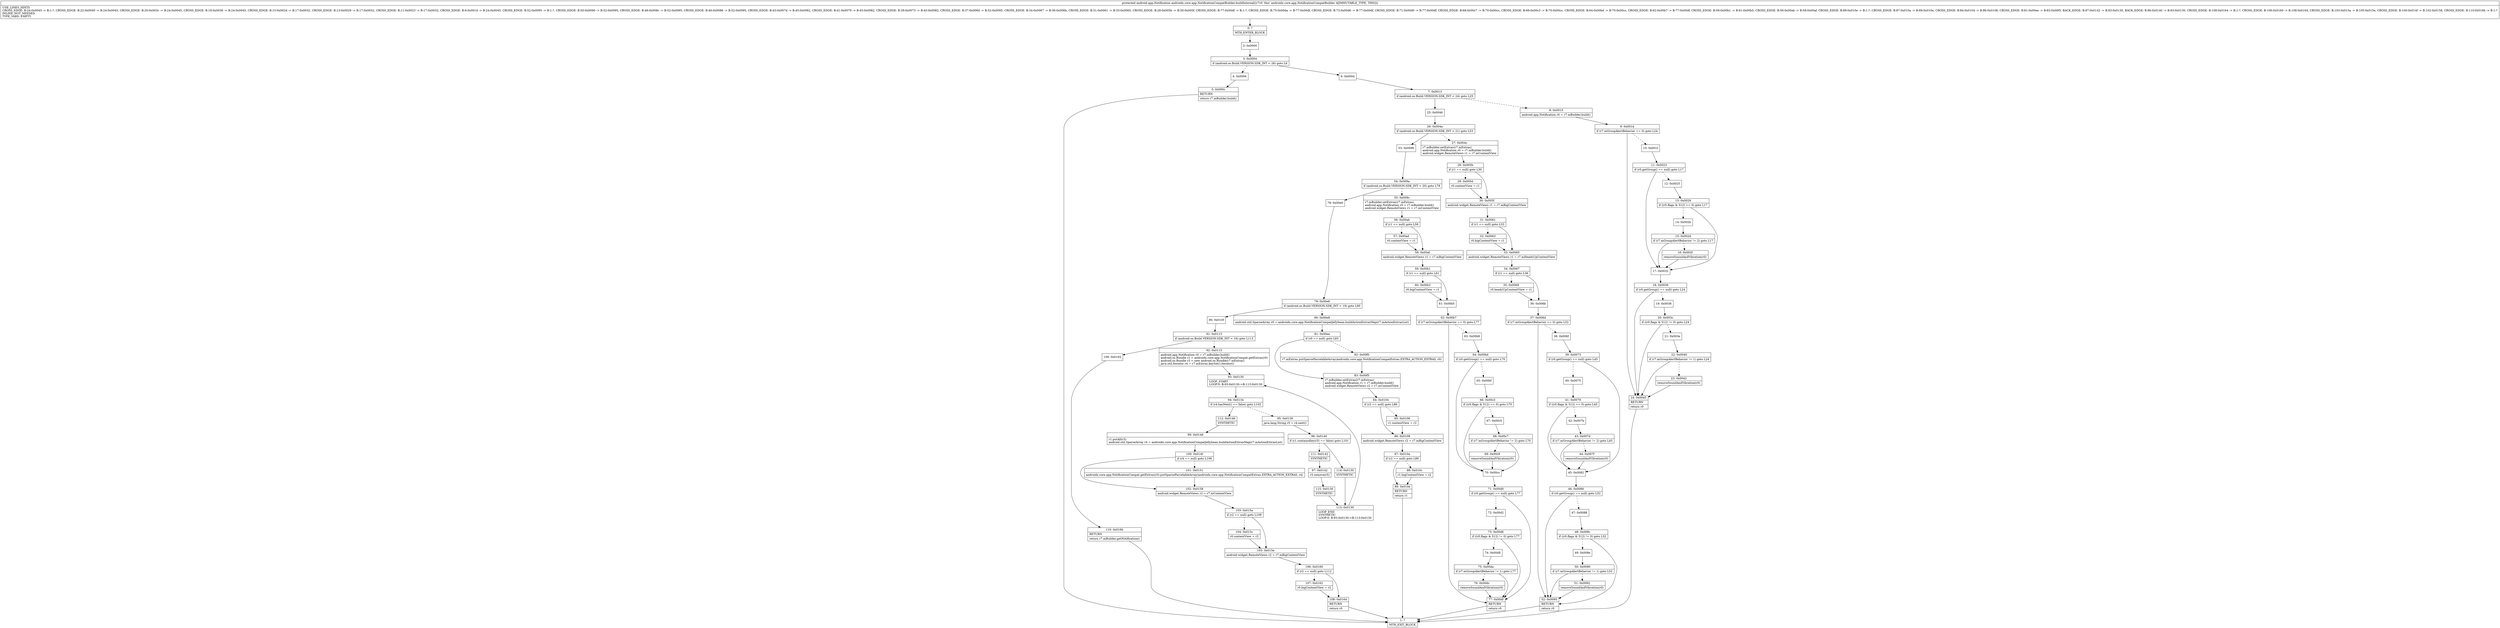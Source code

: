 digraph "CFG forandroidx.core.app.NotificationCompatBuilder.buildInternal()Landroid\/app\/Notification;" {
Node_0 [shape=record,label="{0\:\ ?|MTH_ENTER_BLOCK\l}"];
Node_2 [shape=record,label="{2\:\ 0x0000}"];
Node_3 [shape=record,label="{3\:\ 0x0004|if (android.os.Build.VERSION.SDK_INT \< 26) goto L6\l}"];
Node_4 [shape=record,label="{4\:\ 0x0006}"];
Node_5 [shape=record,label="{5\:\ 0x000c|RETURN\l|return r7.mBuilder.build()\l}"];
Node_1 [shape=record,label="{1\:\ ?|MTH_EXIT_BLOCK\l}"];
Node_6 [shape=record,label="{6\:\ 0x000d}"];
Node_7 [shape=record,label="{7\:\ 0x0013|if (android.os.Build.VERSION.SDK_INT \< 24) goto L25\l}"];
Node_8 [shape=record,label="{8\:\ 0x0015|android.app.Notification r0 = r7.mBuilder.build()\l}"];
Node_9 [shape=record,label="{9\:\ 0x001d|if (r7.mGroupAlertBehavior == 0) goto L24\l}"];
Node_10 [shape=record,label="{10\:\ 0x001f}"];
Node_11 [shape=record,label="{11\:\ 0x0023|if (r0.getGroup() == null) goto L17\l}"];
Node_12 [shape=record,label="{12\:\ 0x0025}"];
Node_13 [shape=record,label="{13\:\ 0x0029|if ((r0.flags & 512) == 0) goto L17\l}"];
Node_14 [shape=record,label="{14\:\ 0x002b}"];
Node_15 [shape=record,label="{15\:\ 0x002d|if (r7.mGroupAlertBehavior != 2) goto L17\l}"];
Node_16 [shape=record,label="{16\:\ 0x002f|removeSoundAndVibration(r0)\l}"];
Node_17 [shape=record,label="{17\:\ 0x0032}"];
Node_18 [shape=record,label="{18\:\ 0x0036|if (r0.getGroup() == null) goto L24\l}"];
Node_19 [shape=record,label="{19\:\ 0x0038}"];
Node_20 [shape=record,label="{20\:\ 0x003c|if ((r0.flags & 512) != 0) goto L24\l}"];
Node_21 [shape=record,label="{21\:\ 0x003e}"];
Node_22 [shape=record,label="{22\:\ 0x0040|if (r7.mGroupAlertBehavior != 1) goto L24\l}"];
Node_23 [shape=record,label="{23\:\ 0x0042|removeSoundAndVibration(r0)\l}"];
Node_24 [shape=record,label="{24\:\ 0x0045|RETURN\l|return r0\l}"];
Node_25 [shape=record,label="{25\:\ 0x0046}"];
Node_26 [shape=record,label="{26\:\ 0x004a|if (android.os.Build.VERSION.SDK_INT \< 21) goto L53\l}"];
Node_27 [shape=record,label="{27\:\ 0x004c|r7.mBuilder.setExtras(r7.mExtras)\landroid.app.Notification r0 = r7.mBuilder.build()\landroid.widget.RemoteViews r1 = r7.mContentView\l}"];
Node_28 [shape=record,label="{28\:\ 0x005b|if (r1 == null) goto L30\l}"];
Node_29 [shape=record,label="{29\:\ 0x005d|r0.contentView = r1\l}"];
Node_30 [shape=record,label="{30\:\ 0x005f|android.widget.RemoteViews r1 = r7.mBigContentView\l}"];
Node_31 [shape=record,label="{31\:\ 0x0061|if (r1 == null) goto L33\l}"];
Node_32 [shape=record,label="{32\:\ 0x0063|r0.bigContentView = r1\l}"];
Node_33 [shape=record,label="{33\:\ 0x0065|android.widget.RemoteViews r1 = r7.mHeadsUpContentView\l}"];
Node_34 [shape=record,label="{34\:\ 0x0067|if (r1 == null) goto L36\l}"];
Node_35 [shape=record,label="{35\:\ 0x0069|r0.headsUpContentView = r1\l}"];
Node_36 [shape=record,label="{36\:\ 0x006b}"];
Node_37 [shape=record,label="{37\:\ 0x006d|if (r7.mGroupAlertBehavior == 0) goto L52\l}"];
Node_38 [shape=record,label="{38\:\ 0x006f}"];
Node_39 [shape=record,label="{39\:\ 0x0073|if (r0.getGroup() == null) goto L45\l}"];
Node_40 [shape=record,label="{40\:\ 0x0075}"];
Node_41 [shape=record,label="{41\:\ 0x0079|if ((r0.flags & 512) == 0) goto L45\l}"];
Node_42 [shape=record,label="{42\:\ 0x007b}"];
Node_43 [shape=record,label="{43\:\ 0x007d|if (r7.mGroupAlertBehavior != 2) goto L45\l}"];
Node_44 [shape=record,label="{44\:\ 0x007f|removeSoundAndVibration(r0)\l}"];
Node_45 [shape=record,label="{45\:\ 0x0082}"];
Node_46 [shape=record,label="{46\:\ 0x0086|if (r0.getGroup() == null) goto L52\l}"];
Node_47 [shape=record,label="{47\:\ 0x0088}"];
Node_48 [shape=record,label="{48\:\ 0x008c|if ((r0.flags & 512) != 0) goto L52\l}"];
Node_49 [shape=record,label="{49\:\ 0x008e}"];
Node_50 [shape=record,label="{50\:\ 0x0090|if (r7.mGroupAlertBehavior != 1) goto L52\l}"];
Node_51 [shape=record,label="{51\:\ 0x0092|removeSoundAndVibration(r0)\l}"];
Node_52 [shape=record,label="{52\:\ 0x0095|RETURN\l|return r0\l}"];
Node_53 [shape=record,label="{53\:\ 0x0096}"];
Node_54 [shape=record,label="{54\:\ 0x009a|if (android.os.Build.VERSION.SDK_INT \< 20) goto L78\l}"];
Node_55 [shape=record,label="{55\:\ 0x009c|r7.mBuilder.setExtras(r7.mExtras)\landroid.app.Notification r0 = r7.mBuilder.build()\landroid.widget.RemoteViews r1 = r7.mContentView\l}"];
Node_56 [shape=record,label="{56\:\ 0x00ab|if (r1 == null) goto L58\l}"];
Node_57 [shape=record,label="{57\:\ 0x00ad|r0.contentView = r1\l}"];
Node_58 [shape=record,label="{58\:\ 0x00af|android.widget.RemoteViews r1 = r7.mBigContentView\l}"];
Node_59 [shape=record,label="{59\:\ 0x00b1|if (r1 == null) goto L61\l}"];
Node_60 [shape=record,label="{60\:\ 0x00b3|r0.bigContentView = r1\l}"];
Node_61 [shape=record,label="{61\:\ 0x00b5}"];
Node_62 [shape=record,label="{62\:\ 0x00b7|if (r7.mGroupAlertBehavior == 0) goto L77\l}"];
Node_63 [shape=record,label="{63\:\ 0x00b9}"];
Node_64 [shape=record,label="{64\:\ 0x00bd|if (r0.getGroup() == null) goto L70\l}"];
Node_65 [shape=record,label="{65\:\ 0x00bf}"];
Node_66 [shape=record,label="{66\:\ 0x00c3|if ((r0.flags & 512) == 0) goto L70\l}"];
Node_67 [shape=record,label="{67\:\ 0x00c5}"];
Node_68 [shape=record,label="{68\:\ 0x00c7|if (r7.mGroupAlertBehavior != 2) goto L70\l}"];
Node_69 [shape=record,label="{69\:\ 0x00c9|removeSoundAndVibration(r0)\l}"];
Node_70 [shape=record,label="{70\:\ 0x00cc}"];
Node_71 [shape=record,label="{71\:\ 0x00d0|if (r0.getGroup() == null) goto L77\l}"];
Node_72 [shape=record,label="{72\:\ 0x00d2}"];
Node_73 [shape=record,label="{73\:\ 0x00d6|if ((r0.flags & 512) != 0) goto L77\l}"];
Node_74 [shape=record,label="{74\:\ 0x00d8}"];
Node_75 [shape=record,label="{75\:\ 0x00da|if (r7.mGroupAlertBehavior != 1) goto L77\l}"];
Node_76 [shape=record,label="{76\:\ 0x00dc|removeSoundAndVibration(r0)\l}"];
Node_77 [shape=record,label="{77\:\ 0x00df|RETURN\l|return r0\l}"];
Node_78 [shape=record,label="{78\:\ 0x00e0}"];
Node_79 [shape=record,label="{79\:\ 0x00e6|if (android.os.Build.VERSION.SDK_INT \< 19) goto L90\l}"];
Node_80 [shape=record,label="{80\:\ 0x00e8|android.util.SparseArray r0 = androidx.core.app.NotificationCompatJellybean.buildActionExtrasMap(r7.mActionExtrasList)\l}"];
Node_81 [shape=record,label="{81\:\ 0x00ee|if (r0 == null) goto L83\l}"];
Node_82 [shape=record,label="{82\:\ 0x00f0|r7.mExtras.putSparseParcelableArray(androidx.core.app.NotificationCompatExtras.EXTRA_ACTION_EXTRAS, r0)\l}"];
Node_83 [shape=record,label="{83\:\ 0x00f5|r7.mBuilder.setExtras(r7.mExtras)\landroid.app.Notification r1 = r7.mBuilder.build()\landroid.widget.RemoteViews r2 = r7.mContentView\l}"];
Node_84 [shape=record,label="{84\:\ 0x0104|if (r2 == null) goto L86\l}"];
Node_85 [shape=record,label="{85\:\ 0x0106|r1.contentView = r2\l}"];
Node_86 [shape=record,label="{86\:\ 0x0108|android.widget.RemoteViews r2 = r7.mBigContentView\l}"];
Node_87 [shape=record,label="{87\:\ 0x010a|if (r2 == null) goto L89\l}"];
Node_88 [shape=record,label="{88\:\ 0x010c|r1.bigContentView = r2\l}"];
Node_89 [shape=record,label="{89\:\ 0x010e|RETURN\l|return r1\l}"];
Node_90 [shape=record,label="{90\:\ 0x010f}"];
Node_91 [shape=record,label="{91\:\ 0x0113|if (android.os.Build.VERSION.SDK_INT \< 16) goto L113\l}"];
Node_92 [shape=record,label="{92\:\ 0x0115|android.app.Notification r0 = r7.mBuilder.build()\landroid.os.Bundle r1 = androidx.core.app.NotificationCompat.getExtras(r0)\landroid.os.Bundle r3 = new android.os.Bundle(r7.mExtras)\ljava.util.Iterator r4 = r7.mExtras.keySet().iterator()\l}"];
Node_93 [shape=record,label="{93\:\ 0x0130|LOOP_START\lLOOP:0: B:93:0x0130\-\>B:113:0x0130\l}"];
Node_94 [shape=record,label="{94\:\ 0x0134|if (r4.hasNext() == false) goto L102\l}"];
Node_95 [shape=record,label="{95\:\ 0x0136|java.lang.String r5 = r4.next()\l}"];
Node_96 [shape=record,label="{96\:\ 0x0140|if (r1.containsKey(r5) == false) goto L101\l}"];
Node_111 [shape=record,label="{111\:\ 0x0142|SYNTHETIC\l}"];
Node_97 [shape=record,label="{97\:\ 0x0142|r3.remove(r5)\l}"];
Node_115 [shape=record,label="{115\:\ 0x0130|SYNTHETIC\l}"];
Node_113 [shape=record,label="{113\:\ 0x0130|LOOP_END\lSYNTHETIC\lLOOP:0: B:93:0x0130\-\>B:113:0x0130\l}"];
Node_114 [shape=record,label="{114\:\ 0x0130|SYNTHETIC\l}"];
Node_112 [shape=record,label="{112\:\ 0x0146|SYNTHETIC\l}"];
Node_99 [shape=record,label="{99\:\ 0x0146|r1.putAll(r3)\landroid.util.SparseArray r4 = androidx.core.app.NotificationCompatJellybean.buildActionExtrasMap(r7.mActionExtrasList)\l}"];
Node_100 [shape=record,label="{100\:\ 0x014f|if (r4 == null) goto L106\l}"];
Node_101 [shape=record,label="{101\:\ 0x0151|androidx.core.app.NotificationCompat.getExtras(r0).putSparseParcelableArray(androidx.core.app.NotificationCompatExtras.EXTRA_ACTION_EXTRAS, r4)\l}"];
Node_102 [shape=record,label="{102\:\ 0x0158|android.widget.RemoteViews r2 = r7.mContentView\l}"];
Node_103 [shape=record,label="{103\:\ 0x015a|if (r2 == null) goto L109\l}"];
Node_104 [shape=record,label="{104\:\ 0x015c|r0.contentView = r2\l}"];
Node_105 [shape=record,label="{105\:\ 0x015e|android.widget.RemoteViews r2 = r7.mBigContentView\l}"];
Node_106 [shape=record,label="{106\:\ 0x0160|if (r2 == null) goto L112\l}"];
Node_107 [shape=record,label="{107\:\ 0x0162|r0.bigContentView = r2\l}"];
Node_108 [shape=record,label="{108\:\ 0x0164|RETURN\l|return r0\l}"];
Node_109 [shape=record,label="{109\:\ 0x0165}"];
Node_110 [shape=record,label="{110\:\ 0x016b|RETURN\l|return r7.mBuilder.getNotification()\l}"];
MethodNode[shape=record,label="{protected android.app.Notification androidx.core.app.NotificationCompatBuilder.buildInternal((r7v0 'this' androidx.core.app.NotificationCompatBuilder A[IMMUTABLE_TYPE, THIS]))  | USE_LINES_HINTS\lCROSS_EDGE: B:24:0x0045 \-\> B:1:?, CROSS_EDGE: B:22:0x0040 \-\> B:24:0x0045, CROSS_EDGE: B:20:0x003c \-\> B:24:0x0045, CROSS_EDGE: B:18:0x0036 \-\> B:24:0x0045, CROSS_EDGE: B:15:0x002d \-\> B:17:0x0032, CROSS_EDGE: B:13:0x0029 \-\> B:17:0x0032, CROSS_EDGE: B:11:0x0023 \-\> B:17:0x0032, CROSS_EDGE: B:9:0x001d \-\> B:24:0x0045, CROSS_EDGE: B:52:0x0095 \-\> B:1:?, CROSS_EDGE: B:50:0x0090 \-\> B:52:0x0095, CROSS_EDGE: B:48:0x008c \-\> B:52:0x0095, CROSS_EDGE: B:46:0x0086 \-\> B:52:0x0095, CROSS_EDGE: B:43:0x007d \-\> B:45:0x0082, CROSS_EDGE: B:41:0x0079 \-\> B:45:0x0082, CROSS_EDGE: B:39:0x0073 \-\> B:45:0x0082, CROSS_EDGE: B:37:0x006d \-\> B:52:0x0095, CROSS_EDGE: B:34:0x0067 \-\> B:36:0x006b, CROSS_EDGE: B:31:0x0061 \-\> B:33:0x0065, CROSS_EDGE: B:28:0x005b \-\> B:30:0x005f, CROSS_EDGE: B:77:0x00df \-\> B:1:?, CROSS_EDGE: B:75:0x00da \-\> B:77:0x00df, CROSS_EDGE: B:73:0x00d6 \-\> B:77:0x00df, CROSS_EDGE: B:71:0x00d0 \-\> B:77:0x00df, CROSS_EDGE: B:68:0x00c7 \-\> B:70:0x00cc, CROSS_EDGE: B:66:0x00c3 \-\> B:70:0x00cc, CROSS_EDGE: B:64:0x00bd \-\> B:70:0x00cc, CROSS_EDGE: B:62:0x00b7 \-\> B:77:0x00df, CROSS_EDGE: B:59:0x00b1 \-\> B:61:0x00b5, CROSS_EDGE: B:56:0x00ab \-\> B:58:0x00af, CROSS_EDGE: B:89:0x010e \-\> B:1:?, CROSS_EDGE: B:87:0x010a \-\> B:89:0x010e, CROSS_EDGE: B:84:0x0104 \-\> B:86:0x0108, CROSS_EDGE: B:81:0x00ee \-\> B:83:0x00f5, BACK_EDGE: B:97:0x0142 \-\> B:93:0x0130, BACK_EDGE: B:96:0x0140 \-\> B:93:0x0130, CROSS_EDGE: B:108:0x0164 \-\> B:1:?, CROSS_EDGE: B:106:0x0160 \-\> B:108:0x0164, CROSS_EDGE: B:103:0x015a \-\> B:105:0x015e, CROSS_EDGE: B:100:0x014f \-\> B:102:0x0158, CROSS_EDGE: B:110:0x016b \-\> B:1:?\lINLINE_NOT_NEEDED\lTYPE_VARS: EMPTY\l}"];
MethodNode -> Node_0;Node_0 -> Node_2;
Node_2 -> Node_3;
Node_3 -> Node_4[style=dashed];
Node_3 -> Node_6;
Node_4 -> Node_5;
Node_5 -> Node_1;
Node_6 -> Node_7;
Node_7 -> Node_8[style=dashed];
Node_7 -> Node_25;
Node_8 -> Node_9;
Node_9 -> Node_10[style=dashed];
Node_9 -> Node_24;
Node_10 -> Node_11;
Node_11 -> Node_12[style=dashed];
Node_11 -> Node_17;
Node_12 -> Node_13;
Node_13 -> Node_14[style=dashed];
Node_13 -> Node_17;
Node_14 -> Node_15;
Node_15 -> Node_16[style=dashed];
Node_15 -> Node_17;
Node_16 -> Node_17;
Node_17 -> Node_18;
Node_18 -> Node_19[style=dashed];
Node_18 -> Node_24;
Node_19 -> Node_20;
Node_20 -> Node_21[style=dashed];
Node_20 -> Node_24;
Node_21 -> Node_22;
Node_22 -> Node_23[style=dashed];
Node_22 -> Node_24;
Node_23 -> Node_24;
Node_24 -> Node_1;
Node_25 -> Node_26;
Node_26 -> Node_27[style=dashed];
Node_26 -> Node_53;
Node_27 -> Node_28;
Node_28 -> Node_29[style=dashed];
Node_28 -> Node_30;
Node_29 -> Node_30;
Node_30 -> Node_31;
Node_31 -> Node_32[style=dashed];
Node_31 -> Node_33;
Node_32 -> Node_33;
Node_33 -> Node_34;
Node_34 -> Node_35[style=dashed];
Node_34 -> Node_36;
Node_35 -> Node_36;
Node_36 -> Node_37;
Node_37 -> Node_38[style=dashed];
Node_37 -> Node_52;
Node_38 -> Node_39;
Node_39 -> Node_40[style=dashed];
Node_39 -> Node_45;
Node_40 -> Node_41;
Node_41 -> Node_42[style=dashed];
Node_41 -> Node_45;
Node_42 -> Node_43;
Node_43 -> Node_44[style=dashed];
Node_43 -> Node_45;
Node_44 -> Node_45;
Node_45 -> Node_46;
Node_46 -> Node_47[style=dashed];
Node_46 -> Node_52;
Node_47 -> Node_48;
Node_48 -> Node_49[style=dashed];
Node_48 -> Node_52;
Node_49 -> Node_50;
Node_50 -> Node_51[style=dashed];
Node_50 -> Node_52;
Node_51 -> Node_52;
Node_52 -> Node_1;
Node_53 -> Node_54;
Node_54 -> Node_55[style=dashed];
Node_54 -> Node_78;
Node_55 -> Node_56;
Node_56 -> Node_57[style=dashed];
Node_56 -> Node_58;
Node_57 -> Node_58;
Node_58 -> Node_59;
Node_59 -> Node_60[style=dashed];
Node_59 -> Node_61;
Node_60 -> Node_61;
Node_61 -> Node_62;
Node_62 -> Node_63[style=dashed];
Node_62 -> Node_77;
Node_63 -> Node_64;
Node_64 -> Node_65[style=dashed];
Node_64 -> Node_70;
Node_65 -> Node_66;
Node_66 -> Node_67[style=dashed];
Node_66 -> Node_70;
Node_67 -> Node_68;
Node_68 -> Node_69[style=dashed];
Node_68 -> Node_70;
Node_69 -> Node_70;
Node_70 -> Node_71;
Node_71 -> Node_72[style=dashed];
Node_71 -> Node_77;
Node_72 -> Node_73;
Node_73 -> Node_74[style=dashed];
Node_73 -> Node_77;
Node_74 -> Node_75;
Node_75 -> Node_76[style=dashed];
Node_75 -> Node_77;
Node_76 -> Node_77;
Node_77 -> Node_1;
Node_78 -> Node_79;
Node_79 -> Node_80[style=dashed];
Node_79 -> Node_90;
Node_80 -> Node_81;
Node_81 -> Node_82[style=dashed];
Node_81 -> Node_83;
Node_82 -> Node_83;
Node_83 -> Node_84;
Node_84 -> Node_85[style=dashed];
Node_84 -> Node_86;
Node_85 -> Node_86;
Node_86 -> Node_87;
Node_87 -> Node_88[style=dashed];
Node_87 -> Node_89;
Node_88 -> Node_89;
Node_89 -> Node_1;
Node_90 -> Node_91;
Node_91 -> Node_92[style=dashed];
Node_91 -> Node_109;
Node_92 -> Node_93;
Node_93 -> Node_94;
Node_94 -> Node_95[style=dashed];
Node_94 -> Node_112;
Node_95 -> Node_96;
Node_96 -> Node_111[style=dashed];
Node_96 -> Node_114;
Node_111 -> Node_97;
Node_97 -> Node_115;
Node_115 -> Node_113;
Node_113 -> Node_93;
Node_114 -> Node_113;
Node_112 -> Node_99;
Node_99 -> Node_100;
Node_100 -> Node_101[style=dashed];
Node_100 -> Node_102;
Node_101 -> Node_102;
Node_102 -> Node_103;
Node_103 -> Node_104[style=dashed];
Node_103 -> Node_105;
Node_104 -> Node_105;
Node_105 -> Node_106;
Node_106 -> Node_107[style=dashed];
Node_106 -> Node_108;
Node_107 -> Node_108;
Node_108 -> Node_1;
Node_109 -> Node_110;
Node_110 -> Node_1;
}

